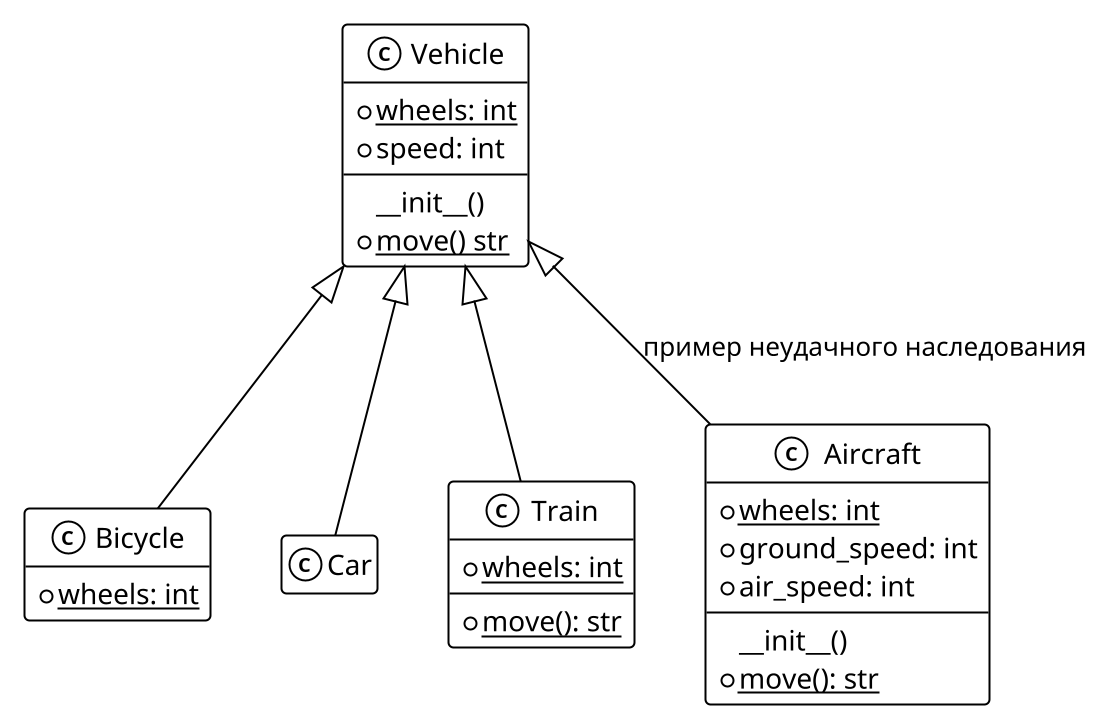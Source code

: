@startuml

!theme mono
scale 2

hide class empty members

class Vehicle {
    +{static}wheels: int
    +speed: int
    __init__()
    +{static}move() str
}
class Bicycle {
    +{static}wheels: int
}
class Car
class Train {
    +{static}wheels: int
    +{static}move(): str
}
class Aircraft {
    +{static}wheels: int
    +ground_speed: int
    +air_speed: int
    __init__()
    +{static}move(): str
}

Vehicle <|-- Bicycle
Vehicle <|-- Car
Vehicle <|-- Train
Vehicle <|-- Aircraft : "пример неудачного наследования"

@enduml